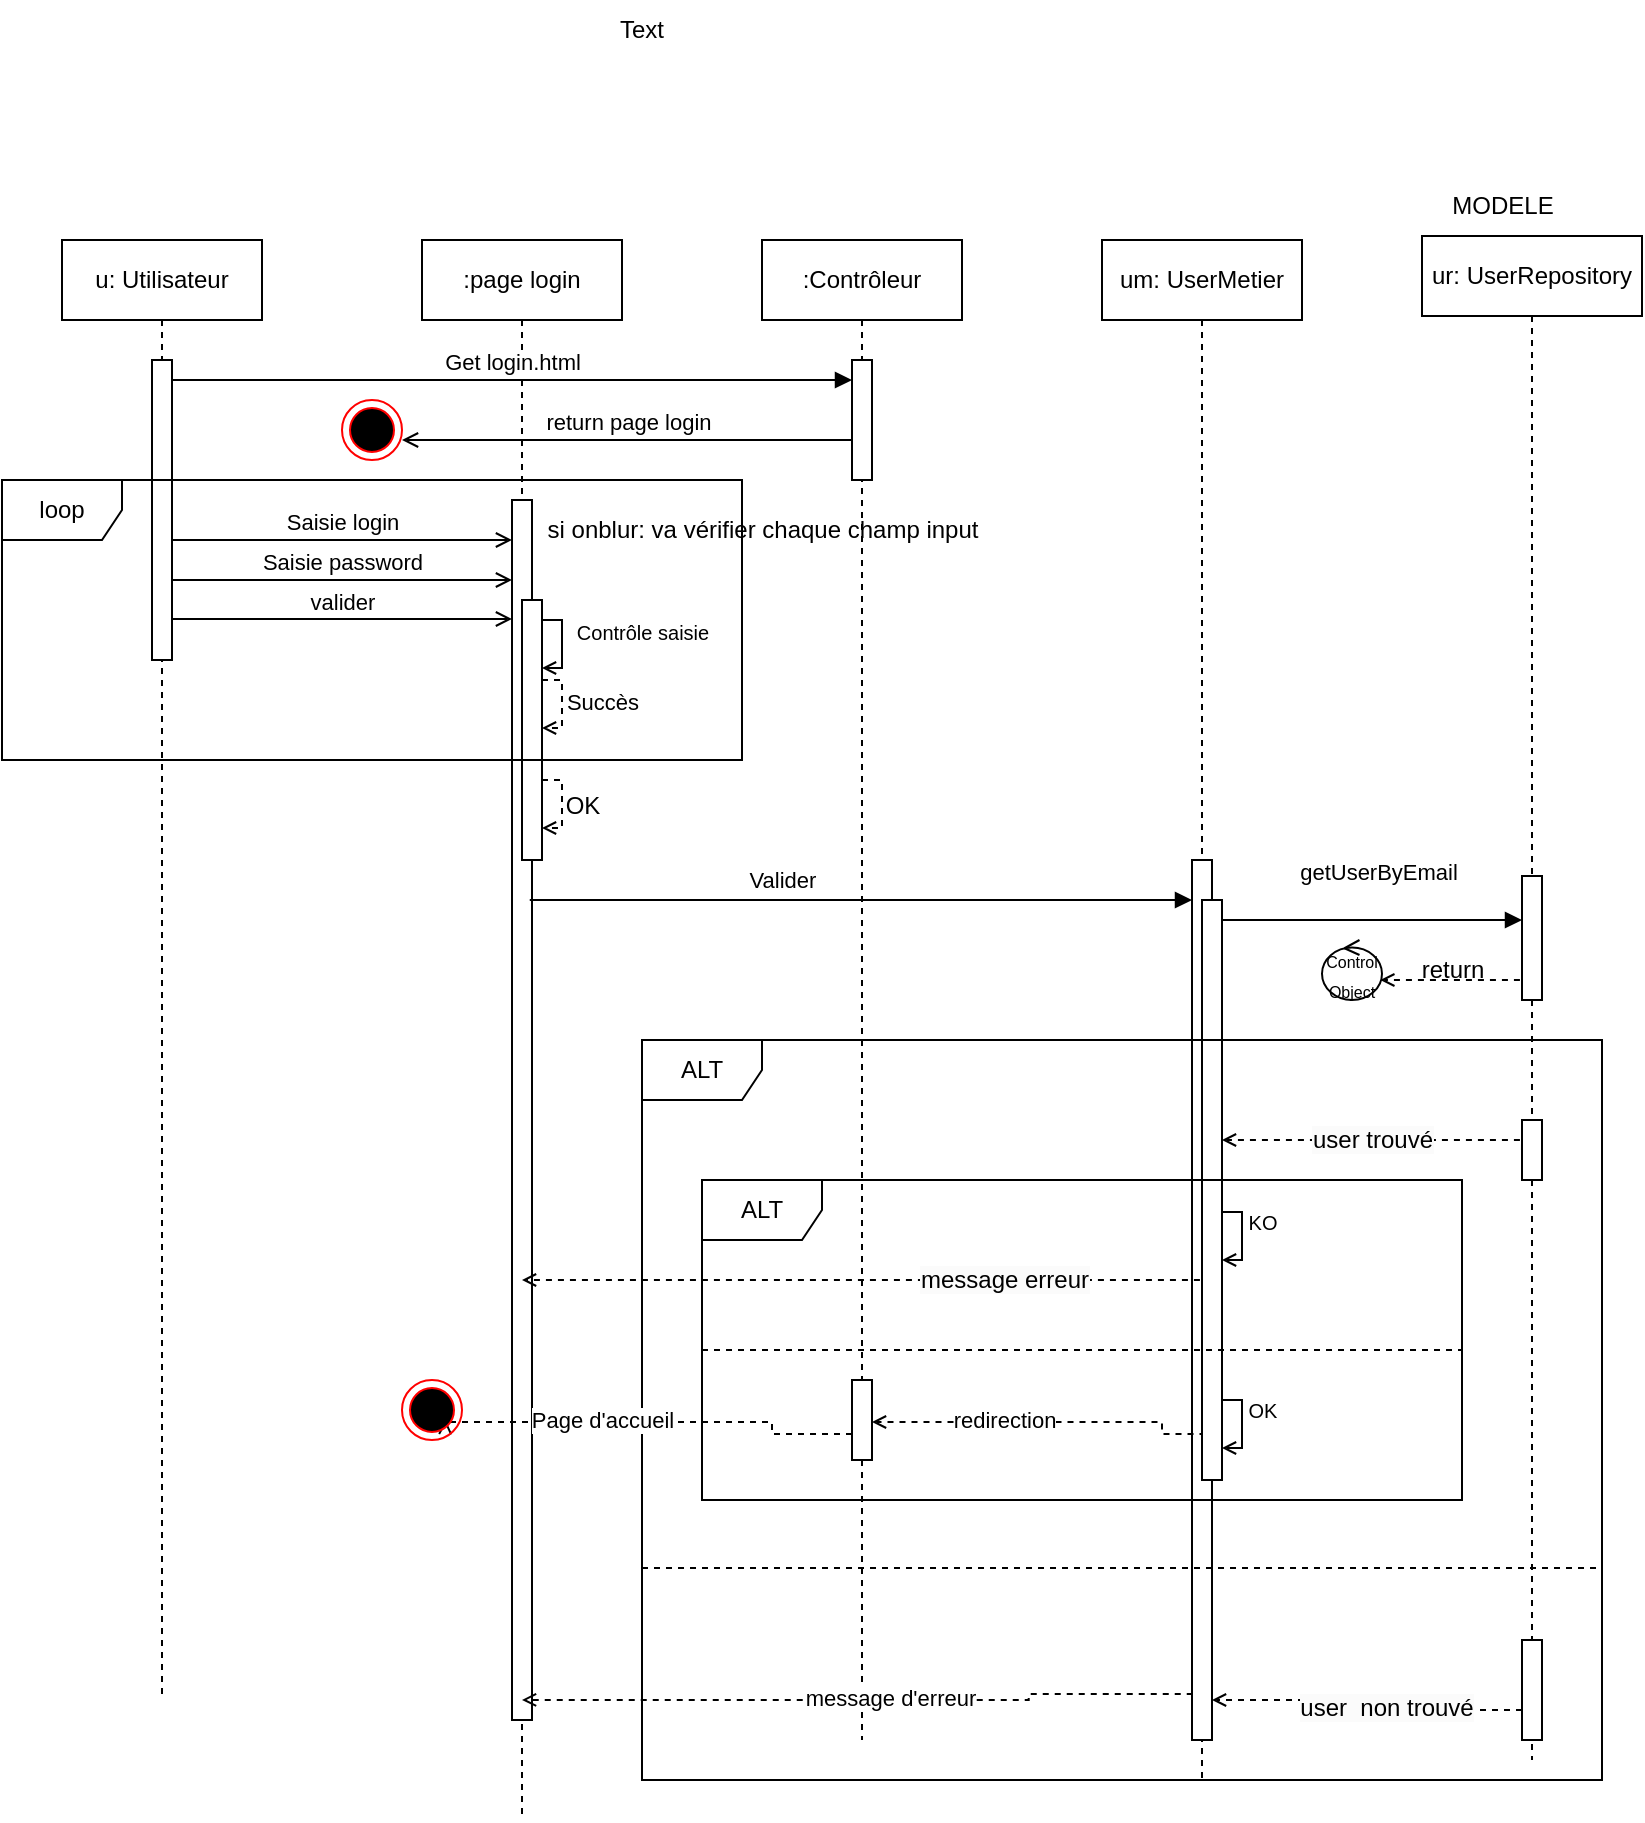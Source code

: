 <mxfile version="26.0.16">
  <diagram name="Page-1" id="2YBvvXClWsGukQMizWep">
    <mxGraphModel dx="1127" dy="1754" grid="1" gridSize="10" guides="1" tooltips="1" connect="1" arrows="1" fold="1" page="1" pageScale="1" pageWidth="850" pageHeight="1100" math="0" shadow="0">
      <root>
        <mxCell id="0" />
        <mxCell id="1" parent="0" />
        <mxCell id="aM9ryv3xv72pqoxQDRHE-1" value="u: Utilisateur" style="shape=umlLifeline;perimeter=lifelinePerimeter;whiteSpace=wrap;html=1;container=0;dropTarget=0;collapsible=0;recursiveResize=0;outlineConnect=0;portConstraint=eastwest;newEdgeStyle={&quot;edgeStyle&quot;:&quot;elbowEdgeStyle&quot;,&quot;elbow&quot;:&quot;vertical&quot;,&quot;curved&quot;:0,&quot;rounded&quot;:0};" parent="1" vertex="1">
          <mxGeometry x="40" y="40" width="100" height="730" as="geometry" />
        </mxCell>
        <mxCell id="aM9ryv3xv72pqoxQDRHE-2" value="" style="html=1;points=[];perimeter=orthogonalPerimeter;outlineConnect=0;targetShapes=umlLifeline;portConstraint=eastwest;newEdgeStyle={&quot;edgeStyle&quot;:&quot;elbowEdgeStyle&quot;,&quot;elbow&quot;:&quot;vertical&quot;,&quot;curved&quot;:0,&quot;rounded&quot;:0};" parent="aM9ryv3xv72pqoxQDRHE-1" vertex="1">
          <mxGeometry x="45" y="60" width="10" height="150" as="geometry" />
        </mxCell>
        <mxCell id="aM9ryv3xv72pqoxQDRHE-5" value=":page login" style="shape=umlLifeline;perimeter=lifelinePerimeter;whiteSpace=wrap;html=1;container=0;dropTarget=0;collapsible=0;recursiveResize=0;outlineConnect=0;portConstraint=eastwest;newEdgeStyle={&quot;edgeStyle&quot;:&quot;elbowEdgeStyle&quot;,&quot;elbow&quot;:&quot;vertical&quot;,&quot;curved&quot;:0,&quot;rounded&quot;:0};" parent="1" vertex="1">
          <mxGeometry x="220" y="40" width="100" height="790" as="geometry" />
        </mxCell>
        <mxCell id="aM9ryv3xv72pqoxQDRHE-4" value="" style="html=1;points=[];perimeter=orthogonalPerimeter;outlineConnect=0;targetShapes=umlLifeline;portConstraint=eastwest;newEdgeStyle={&quot;edgeStyle&quot;:&quot;elbowEdgeStyle&quot;,&quot;elbow&quot;:&quot;vertical&quot;,&quot;curved&quot;:0,&quot;rounded&quot;:0};" parent="aM9ryv3xv72pqoxQDRHE-5" vertex="1">
          <mxGeometry x="45" y="130" width="10" height="610" as="geometry" />
        </mxCell>
        <mxCell id="Oka1aH1QjVQX9ctEmZQZ-10" value="" style="html=1;points=[];perimeter=orthogonalPerimeter;outlineConnect=0;targetShapes=umlLifeline;portConstraint=eastwest;newEdgeStyle={&quot;edgeStyle&quot;:&quot;elbowEdgeStyle&quot;,&quot;elbow&quot;:&quot;vertical&quot;,&quot;curved&quot;:0,&quot;rounded&quot;:0};" parent="aM9ryv3xv72pqoxQDRHE-5" vertex="1">
          <mxGeometry x="50" y="180" width="10" height="130" as="geometry" />
        </mxCell>
        <mxCell id="Oka1aH1QjVQX9ctEmZQZ-11" value="&lt;font style=&quot;font-size: 10px;&quot;&gt;&lt;font style=&quot;&quot;&gt;Contrôle&lt;/font&gt;&amp;nbsp;saisie&lt;/font&gt;" style="html=1;verticalAlign=bottom;endArrow=open;edgeStyle=orthogonalEdgeStyle;elbow=vertical;rounded=0;endFill=0;jumpSize=4;startSize=4;endSize=5;" parent="aM9ryv3xv72pqoxQDRHE-5" edge="1">
          <mxGeometry x="0.114" y="40" relative="1" as="geometry">
            <mxPoint x="60" y="190" as="sourcePoint" />
            <Array as="points">
              <mxPoint x="70" y="190" />
            </Array>
            <mxPoint x="60" y="214" as="targetPoint" />
            <mxPoint as="offset" />
          </mxGeometry>
        </mxCell>
        <mxCell id="Oka1aH1QjVQX9ctEmZQZ-34" value="" style="html=1;verticalAlign=bottom;endArrow=open;edgeStyle=orthogonalEdgeStyle;elbow=vertical;rounded=0;endFill=0;jumpSize=4;startSize=4;endSize=5;dashed=1;" parent="aM9ryv3xv72pqoxQDRHE-5" source="Oka1aH1QjVQX9ctEmZQZ-10" target="Oka1aH1QjVQX9ctEmZQZ-10" edge="1">
          <mxGeometry x="-0.091" y="10" relative="1" as="geometry">
            <mxPoint x="60" y="270" as="sourcePoint" />
            <Array as="points">
              <mxPoint x="70" y="270" />
              <mxPoint x="70" y="294" />
            </Array>
            <mxPoint x="60" y="294" as="targetPoint" />
            <mxPoint as="offset" />
          </mxGeometry>
        </mxCell>
        <mxCell id="aM9ryv3xv72pqoxQDRHE-7" value="Get login.html" style="html=1;verticalAlign=bottom;endArrow=block;edgeStyle=elbowEdgeStyle;elbow=horizontal;curved=0;rounded=0;" parent="1" source="aM9ryv3xv72pqoxQDRHE-2" target="Oka1aH1QjVQX9ctEmZQZ-2" edge="1">
          <mxGeometry relative="1" as="geometry">
            <mxPoint x="195" y="130" as="sourcePoint" />
            <Array as="points">
              <mxPoint x="350" y="110" />
              <mxPoint x="180" y="120" />
            </Array>
          </mxGeometry>
        </mxCell>
        <mxCell id="aM9ryv3xv72pqoxQDRHE-9" value="return page login" style="html=1;verticalAlign=bottom;endArrow=open;edgeStyle=elbowEdgeStyle;elbow=vertical;curved=0;rounded=0;endFill=0;entryX=1;entryY=0.667;entryDx=0;entryDy=0;entryPerimeter=0;" parent="1" source="Oka1aH1QjVQX9ctEmZQZ-2" target="Oka1aH1QjVQX9ctEmZQZ-26" edge="1">
          <mxGeometry relative="1" as="geometry">
            <mxPoint x="447.96" y="138.46" as="sourcePoint" />
            <Array as="points" />
            <mxPoint x="220.0" y="131.53" as="targetPoint" />
          </mxGeometry>
        </mxCell>
        <mxCell id="Oka1aH1QjVQX9ctEmZQZ-1" value=":Contrôleur" style="shape=umlLifeline;perimeter=lifelinePerimeter;whiteSpace=wrap;html=1;container=0;dropTarget=0;collapsible=0;recursiveResize=0;outlineConnect=0;portConstraint=eastwest;newEdgeStyle={&quot;edgeStyle&quot;:&quot;elbowEdgeStyle&quot;,&quot;elbow&quot;:&quot;vertical&quot;,&quot;curved&quot;:0,&quot;rounded&quot;:0};" parent="1" vertex="1">
          <mxGeometry x="390" y="40" width="100" height="750" as="geometry" />
        </mxCell>
        <mxCell id="Oka1aH1QjVQX9ctEmZQZ-2" value="" style="html=1;points=[];perimeter=orthogonalPerimeter;outlineConnect=0;targetShapes=umlLifeline;portConstraint=eastwest;newEdgeStyle={&quot;edgeStyle&quot;:&quot;elbowEdgeStyle&quot;,&quot;elbow&quot;:&quot;vertical&quot;,&quot;curved&quot;:0,&quot;rounded&quot;:0};" parent="Oka1aH1QjVQX9ctEmZQZ-1" vertex="1">
          <mxGeometry x="45" y="60" width="10" height="60" as="geometry" />
        </mxCell>
        <mxCell id="Oka1aH1QjVQX9ctEmZQZ-3" value="um: UserMetier" style="shape=umlLifeline;perimeter=lifelinePerimeter;whiteSpace=wrap;html=1;container=0;dropTarget=0;collapsible=0;recursiveResize=0;outlineConnect=0;portConstraint=eastwest;newEdgeStyle={&quot;edgeStyle&quot;:&quot;elbowEdgeStyle&quot;,&quot;elbow&quot;:&quot;vertical&quot;,&quot;curved&quot;:0,&quot;rounded&quot;:0};" parent="1" vertex="1">
          <mxGeometry x="560" y="40" width="100" height="770" as="geometry" />
        </mxCell>
        <mxCell id="Oka1aH1QjVQX9ctEmZQZ-4" value="" style="html=1;points=[];perimeter=orthogonalPerimeter;outlineConnect=0;targetShapes=umlLifeline;portConstraint=eastwest;newEdgeStyle={&quot;edgeStyle&quot;:&quot;elbowEdgeStyle&quot;,&quot;elbow&quot;:&quot;vertical&quot;,&quot;curved&quot;:0,&quot;rounded&quot;:0};" parent="Oka1aH1QjVQX9ctEmZQZ-3" vertex="1">
          <mxGeometry x="45" y="310" width="10" height="440" as="geometry" />
        </mxCell>
        <mxCell id="Oka1aH1QjVQX9ctEmZQZ-41" value="&lt;span style=&quot;color: rgba(0, 0, 0, 0); font-family: monospace; font-size: 0px; text-align: start;&quot;&gt;%3CmxGraphModel%3E%3Croot%3E%3CmxCell%20id%3D%220%22%2F%3E%3CmxCell%20id%3D%221%22%20parent%3D%220%22%2F%3E%3CmxCell%20id%3D%222%22%20value%3D%22Succ%C3%A8s%22%20style%3D%22html%3D1%3BverticalAlign%3Dbottom%3BendArrow%3Dblock%3BedgeStyle%3DelbowEdgeStyle%3Belbow%3Dhorizontal%3Bcurved%3D0%3Brounded%3D0%3B%22%20edge%3D%221%22%20parent%3D%221%22%3E%3CmxGeometry%20x%3D%22-0.782%22%20y%3D%2290%22%20relative%3D%221%22%20as%3D%22geometry%22%3E%3CmxPoint%20x%3D%22273.88%22%20y%3D%22370%22%20as%3D%22sourcePoint%22%2F%3E%3CArray%20as%3D%22points%22%3E%3CmxPoint%20x%3D%22349.13%22%20y%3D%22370%22%2F%3E%3C%2FArray%3E%3CmxPoint%20x%3D%22605%22%20y%3D%22370%22%20as%3D%22targetPoint%22%2F%3E%3CmxPoint%20as%3D%22offset%22%2F%3E%3C%2FmxGeometry%3E%3C%2FmxCell%3E%3CmxCell%20id%3D%223%22%20value%3D%22Valider%22%20style%3D%22edgeLabel%3Bhtml%3D1%3Balign%3Dcenter%3BverticalAlign%3Dmiddle%3Bresizable%3D0%3Bpoints%3D%5B%5D%3B%22%20vertex%3D%221%22%20connectable%3D%220%22%20parent%3D%222%22%3E%3CmxGeometry%20x%3D%220.126%22%20relative%3D%221%22%20as%3D%22geometry%22%3E%3CmxPoint%20x%3D%22-61%22%20y%3D%22-10%22%20as%3D%22offset%22%2F%3E%3C%2FmxGeometry%3E%3C%2FmxCell%3E%3C%2Froot%3E%3C%2FmxGraphModel%3E&lt;/span&gt;" style="html=1;points=[];perimeter=orthogonalPerimeter;outlineConnect=0;targetShapes=umlLifeline;portConstraint=eastwest;newEdgeStyle={&quot;edgeStyle&quot;:&quot;elbowEdgeStyle&quot;,&quot;elbow&quot;:&quot;vertical&quot;,&quot;curved&quot;:0,&quot;rounded&quot;:0};" parent="Oka1aH1QjVQX9ctEmZQZ-3" vertex="1">
          <mxGeometry x="50" y="330" width="10" height="290" as="geometry" />
        </mxCell>
        <mxCell id="Oka1aH1QjVQX9ctEmZQZ-5" value="ur: UserRepository" style="shape=umlLifeline;perimeter=lifelinePerimeter;whiteSpace=wrap;html=1;container=0;dropTarget=0;collapsible=0;recursiveResize=0;outlineConnect=0;portConstraint=eastwest;newEdgeStyle={&quot;edgeStyle&quot;:&quot;elbowEdgeStyle&quot;,&quot;elbow&quot;:&quot;vertical&quot;,&quot;curved&quot;:0,&quot;rounded&quot;:0};" parent="1" vertex="1">
          <mxGeometry x="720" y="38" width="110" height="762" as="geometry" />
        </mxCell>
        <mxCell id="Oka1aH1QjVQX9ctEmZQZ-6" value="&lt;span style=&quot;color: rgba(0, 0, 0, 0); font-family: monospace; font-size: 0px; text-align: start;&quot;&gt;%3CmxGraphModel%3E%3Croot%3E%3CmxCell%20id%3D%220%22%2F%3E%3CmxCell%20id%3D%221%22%20parent%3D%220%22%2F%3E%3CmxCell%20id%3D%222%22%20value%3D%22Succ%C3%A8s%22%20style%3D%22html%3D1%3BverticalAlign%3Dbottom%3BendArrow%3Dblock%3BedgeStyle%3DelbowEdgeStyle%3Belbow%3Dhorizontal%3Bcurved%3D0%3Brounded%3D0%3B%22%20edge%3D%221%22%20parent%3D%221%22%3E%3CmxGeometry%20x%3D%22-0.782%22%20y%3D%2290%22%20relative%3D%221%22%20as%3D%22geometry%22%3E%3CmxPoint%20x%3D%22273.88%22%20y%3D%22370%22%20as%3D%22sourcePoint%22%2F%3E%3CArray%20as%3D%22points%22%3E%3CmxPoint%20x%3D%22349.13%22%20y%3D%22370%22%2F%3E%3C%2FArray%3E%3CmxPoint%20x%3D%22605%22%20y%3D%22370%22%20as%3D%22targetPoint%22%2F%3E%3CmxPoint%20as%3D%22offset%22%2F%3E%3C%2FmxGeometry%3E%3C%2FmxCell%3E%3CmxCell%20id%3D%223%22%20value%3D%22Valider%22%20style%3D%22edgeLabel%3Bhtml%3D1%3Balign%3Dcenter%3BverticalAlign%3Dmiddle%3Bresizable%3D0%3Bpoints%3D%5B%5D%3B%22%20vertex%3D%221%22%20connectable%3D%220%22%20parent%3D%222%22%3E%3CmxGeometry%20x%3D%220.126%22%20relative%3D%221%22%20as%3D%22geometry%22%3E%3CmxPoint%20x%3D%22-61%22%20y%3D%22-10%22%20as%3D%22offset%22%2F%3E%3C%2FmxGeometry%3E%3C%2FmxCell%3E%3C%2Froot%3E%3C%2FmxGraphModel%3E&lt;/span&gt;" style="html=1;points=[];perimeter=orthogonalPerimeter;outlineConnect=0;targetShapes=umlLifeline;portConstraint=eastwest;newEdgeStyle={&quot;edgeStyle&quot;:&quot;elbowEdgeStyle&quot;,&quot;elbow&quot;:&quot;vertical&quot;,&quot;curved&quot;:0,&quot;rounded&quot;:0};" parent="Oka1aH1QjVQX9ctEmZQZ-5" vertex="1">
          <mxGeometry x="50" y="320" width="10" height="62" as="geometry" />
        </mxCell>
        <mxCell id="Oka1aH1QjVQX9ctEmZQZ-8" value="Saisie login" style="html=1;verticalAlign=bottom;endArrow=open;edgeStyle=elbowEdgeStyle;elbow=vertical;curved=0;rounded=0;endFill=0;" parent="1" source="aM9ryv3xv72pqoxQDRHE-2" target="aM9ryv3xv72pqoxQDRHE-4" edge="1">
          <mxGeometry relative="1" as="geometry">
            <mxPoint x="120" y="180" as="sourcePoint" />
            <Array as="points">
              <mxPoint x="230" y="190" />
            </Array>
            <mxPoint x="262.5" y="180" as="targetPoint" />
          </mxGeometry>
        </mxCell>
        <mxCell id="Oka1aH1QjVQX9ctEmZQZ-9" value="Saisie password" style="html=1;verticalAlign=bottom;endArrow=open;edgeStyle=elbowEdgeStyle;elbow=vertical;curved=0;rounded=0;endFill=0;" parent="1" source="aM9ryv3xv72pqoxQDRHE-2" target="aM9ryv3xv72pqoxQDRHE-4" edge="1">
          <mxGeometry relative="1" as="geometry">
            <mxPoint x="100" y="200" as="sourcePoint" />
            <Array as="points">
              <mxPoint x="220" y="210" />
              <mxPoint x="185" y="200" />
            </Array>
            <mxPoint x="262.5" y="200" as="targetPoint" />
          </mxGeometry>
        </mxCell>
        <mxCell id="Oka1aH1QjVQX9ctEmZQZ-14" value="" style="html=1;verticalAlign=bottom;endArrow=open;edgeStyle=orthogonalEdgeStyle;elbow=vertical;rounded=0;endFill=0;jumpSize=4;startSize=4;endSize=5;dashed=1;" parent="1" edge="1">
          <mxGeometry x="-0.091" y="10" relative="1" as="geometry">
            <mxPoint x="280" y="260" as="sourcePoint" />
            <Array as="points">
              <mxPoint x="290" y="260" />
            </Array>
            <mxPoint x="280" y="284" as="targetPoint" />
            <mxPoint as="offset" />
          </mxGeometry>
        </mxCell>
        <mxCell id="Oka1aH1QjVQX9ctEmZQZ-15" value="Succès" style="html=1;verticalAlign=bottom;endArrow=block;edgeStyle=elbowEdgeStyle;elbow=horizontal;curved=0;rounded=0;" parent="1" target="Oka1aH1QjVQX9ctEmZQZ-4" edge="1">
          <mxGeometry x="-0.782" y="90" relative="1" as="geometry">
            <mxPoint x="273.88" y="370" as="sourcePoint" />
            <Array as="points">
              <mxPoint x="349.13" y="370" />
            </Array>
            <mxPoint x="606.13" y="370" as="targetPoint" />
            <mxPoint as="offset" />
          </mxGeometry>
        </mxCell>
        <mxCell id="Oka1aH1QjVQX9ctEmZQZ-20" value="Valider" style="edgeLabel;html=1;align=center;verticalAlign=middle;resizable=0;points=[];" parent="Oka1aH1QjVQX9ctEmZQZ-15" vertex="1" connectable="0">
          <mxGeometry x="0.126" relative="1" as="geometry">
            <mxPoint x="-61" y="-10" as="offset" />
          </mxGeometry>
        </mxCell>
        <mxCell id="Oka1aH1QjVQX9ctEmZQZ-22" value="getUserByEmail" style="html=1;verticalAlign=bottom;endArrow=block;elbow=vertical;rounded=0;" parent="1" source="Oka1aH1QjVQX9ctEmZQZ-41" edge="1">
          <mxGeometry x="0.033" y="15" relative="1" as="geometry">
            <mxPoint x="625" y="380.0" as="sourcePoint" />
            <mxPoint x="770" y="380" as="targetPoint" />
            <mxPoint as="offset" />
          </mxGeometry>
        </mxCell>
        <mxCell id="Oka1aH1QjVQX9ctEmZQZ-26" value="" style="ellipse;html=1;shape=endState;fillColor=#000000;strokeColor=#ff0000;" parent="1" vertex="1">
          <mxGeometry x="180" y="120" width="30" height="30" as="geometry" />
        </mxCell>
        <mxCell id="Oka1aH1QjVQX9ctEmZQZ-27" value="valider" style="html=1;verticalAlign=bottom;endArrow=open;edgeStyle=elbowEdgeStyle;elbow=vertical;curved=0;rounded=0;endFill=0;" parent="1" source="aM9ryv3xv72pqoxQDRHE-2" target="aM9ryv3xv72pqoxQDRHE-4" edge="1">
          <mxGeometry relative="1" as="geometry">
            <mxPoint x="100" y="229.5" as="sourcePoint" />
            <Array as="points">
              <mxPoint x="190" y="229.5" />
            </Array>
            <mxPoint x="267.5" y="229.5" as="targetPoint" />
          </mxGeometry>
        </mxCell>
        <mxCell id="Oka1aH1QjVQX9ctEmZQZ-29" value="MODELE" style="text;html=1;align=center;verticalAlign=middle;resizable=0;points=[];autosize=1;strokeColor=none;fillColor=none;" parent="1" vertex="1">
          <mxGeometry x="725" y="8" width="70" height="30" as="geometry" />
        </mxCell>
        <mxCell id="Oka1aH1QjVQX9ctEmZQZ-31" value="si onblur: va vérifier chaque champ input" style="text;html=1;align=center;verticalAlign=middle;resizable=0;points=[];autosize=1;strokeColor=none;fillColor=none;" parent="1" vertex="1">
          <mxGeometry x="270" y="170" width="240" height="30" as="geometry" />
        </mxCell>
        <mxCell id="Oka1aH1QjVQX9ctEmZQZ-32" value="loop" style="shape=umlFrame;whiteSpace=wrap;html=1;pointerEvents=0;" parent="1" vertex="1">
          <mxGeometry x="10" y="160" width="370" height="140" as="geometry" />
        </mxCell>
        <mxCell id="Oka1aH1QjVQX9ctEmZQZ-35" value="OK" style="text;html=1;align=center;verticalAlign=middle;resizable=0;points=[];autosize=1;strokeColor=none;fillColor=none;" parent="1" vertex="1">
          <mxGeometry x="280" y="308" width="40" height="30" as="geometry" />
        </mxCell>
        <mxCell id="Oka1aH1QjVQX9ctEmZQZ-42" value="" style="html=1;verticalAlign=bottom;endArrow=open;edgeStyle=orthogonalEdgeStyle;elbow=vertical;rounded=0;endFill=0;jumpSize=4;startSize=4;endSize=5;dashed=1;" parent="1" target="Oka1aH1QjVQX9ctEmZQZ-57" edge="1">
          <mxGeometry x="-0.091" y="10" relative="1" as="geometry">
            <mxPoint x="770" y="414.966" as="sourcePoint" />
            <Array as="points">
              <mxPoint x="770" y="410" />
            </Array>
            <mxPoint x="700" y="410" as="targetPoint" />
            <mxPoint as="offset" />
          </mxGeometry>
        </mxCell>
        <mxCell id="Oka1aH1QjVQX9ctEmZQZ-43" value="return" style="text;html=1;align=center;verticalAlign=middle;resizable=0;points=[];autosize=1;strokeColor=none;fillColor=none;" parent="1" vertex="1">
          <mxGeometry x="710" y="390" width="50" height="30" as="geometry" />
        </mxCell>
        <mxCell id="Oka1aH1QjVQX9ctEmZQZ-45" value="ALT" style="shape=umlFrame;whiteSpace=wrap;html=1;pointerEvents=0;" parent="1" vertex="1">
          <mxGeometry x="330" y="440" width="480" height="370" as="geometry" />
        </mxCell>
        <mxCell id="Oka1aH1QjVQX9ctEmZQZ-46" value="" style="line;strokeWidth=1;fillColor=none;align=left;verticalAlign=middle;spacingTop=-1;spacingLeft=3;spacingRight=3;rotatable=0;labelPosition=right;points=[];portConstraint=eastwest;strokeColor=inherit;dashed=1;" parent="1" vertex="1">
          <mxGeometry x="330" y="700" width="480" height="8" as="geometry" />
        </mxCell>
        <mxCell id="Oka1aH1QjVQX9ctEmZQZ-47" value="&lt;span style=&quot;color: rgba(0, 0, 0, 0); font-family: monospace; font-size: 0px; text-align: start;&quot;&gt;%3CmxGraphModel%3E%3Croot%3E%3CmxCell%20id%3D%220%22%2F%3E%3CmxCell%20id%3D%221%22%20parent%3D%220%22%2F%3E%3CmxCell%20id%3D%222%22%20value%3D%22Succ%C3%A8s%22%20style%3D%22html%3D1%3BverticalAlign%3Dbottom%3BendArrow%3Dblock%3BedgeStyle%3DelbowEdgeStyle%3Belbow%3Dhorizontal%3Bcurved%3D0%3Brounded%3D0%3B%22%20edge%3D%221%22%20parent%3D%221%22%3E%3CmxGeometry%20x%3D%22-0.782%22%20y%3D%2290%22%20relative%3D%221%22%20as%3D%22geometry%22%3E%3CmxPoint%20x%3D%22273.88%22%20y%3D%22370%22%20as%3D%22sourcePoint%22%2F%3E%3CArray%20as%3D%22points%22%3E%3CmxPoint%20x%3D%22349.13%22%20y%3D%22370%22%2F%3E%3C%2FArray%3E%3CmxPoint%20x%3D%22605%22%20y%3D%22370%22%20as%3D%22targetPoint%22%2F%3E%3CmxPoint%20as%3D%22offset%22%2F%3E%3C%2FmxGeometry%3E%3C%2FmxCell%3E%3CmxCell%20id%3D%223%22%20value%3D%22Valider%22%20style%3D%22edgeLabel%3Bhtml%3D1%3Balign%3Dcenter%3BverticalAlign%3Dmiddle%3Bresizable%3D0%3Bpoints%3D%5B%5D%3B%22%20vertex%3D%221%22%20connectable%3D%220%22%20parent%3D%222%22%3E%3CmxGeometry%20x%3D%220.126%22%20relative%3D%221%22%20as%3D%22geometry%22%3E%3CmxPoint%20x%3D%22-61%22%20y%3D%22-10%22%20as%3D%22offset%22%2F%3E%3C%2FmxGeometry%3E%3C%2FmxCell%3E%3C%2Froot%3E%3C%2FmxGraphModel%3E&lt;/span&gt;" style="html=1;points=[];perimeter=orthogonalPerimeter;outlineConnect=0;targetShapes=umlLifeline;portConstraint=eastwest;newEdgeStyle={&quot;edgeStyle&quot;:&quot;elbowEdgeStyle&quot;,&quot;elbow&quot;:&quot;vertical&quot;,&quot;curved&quot;:0,&quot;rounded&quot;:0};" parent="1" vertex="1">
          <mxGeometry x="770" y="480" width="10" height="30" as="geometry" />
        </mxCell>
        <mxCell id="Oka1aH1QjVQX9ctEmZQZ-48" value="&lt;span style=&quot;color: rgba(0, 0, 0, 0); font-family: monospace; font-size: 0px; text-align: start;&quot;&gt;%3CmxGraphModel%3E%3Croot%3E%3CmxCell%20id%3D%220%22%2F%3E%3CmxCell%20id%3D%221%22%20parent%3D%220%22%2F%3E%3CmxCell%20id%3D%222%22%20value%3D%22Succ%C3%A8s%22%20style%3D%22html%3D1%3BverticalAlign%3Dbottom%3BendArrow%3Dblock%3BedgeStyle%3DelbowEdgeStyle%3Belbow%3Dhorizontal%3Bcurved%3D0%3Brounded%3D0%3B%22%20edge%3D%221%22%20parent%3D%221%22%3E%3CmxGeometry%20x%3D%22-0.782%22%20y%3D%2290%22%20relative%3D%221%22%20as%3D%22geometry%22%3E%3CmxPoint%20x%3D%22273.88%22%20y%3D%22370%22%20as%3D%22sourcePoint%22%2F%3E%3CArray%20as%3D%22points%22%3E%3CmxPoint%20x%3D%22349.13%22%20y%3D%22370%22%2F%3E%3C%2FArray%3E%3CmxPoint%20x%3D%22605%22%20y%3D%22370%22%20as%3D%22targetPoint%22%2F%3E%3CmxPoint%20as%3D%22offset%22%2F%3E%3C%2FmxGeometry%3E%3C%2FmxCell%3E%3CmxCell%20id%3D%223%22%20value%3D%22Valider%22%20style%3D%22edgeLabel%3Bhtml%3D1%3Balign%3Dcenter%3BverticalAlign%3Dmiddle%3Bresizable%3D0%3Bpoints%3D%5B%5D%3B%22%20vertex%3D%221%22%20connectable%3D%220%22%20parent%3D%222%22%3E%3CmxGeometry%20x%3D%220.126%22%20relative%3D%221%22%20as%3D%22geometry%22%3E%3CmxPoint%20x%3D%22-61%22%20y%3D%22-10%22%20as%3D%22offset%22%2F%3E%3C%2FmxGeometry%3E%3C%2FmxCell%3E%3C%2Froot%3E%3C%2FmxGraphModel%3E&lt;/span&gt;" style="html=1;points=[];perimeter=orthogonalPerimeter;outlineConnect=0;targetShapes=umlLifeline;portConstraint=eastwest;newEdgeStyle={&quot;edgeStyle&quot;:&quot;elbowEdgeStyle&quot;,&quot;elbow&quot;:&quot;vertical&quot;,&quot;curved&quot;:0,&quot;rounded&quot;:0};" parent="1" vertex="1">
          <mxGeometry x="770" y="740" width="10" height="50" as="geometry" />
        </mxCell>
        <mxCell id="Oka1aH1QjVQX9ctEmZQZ-49" value="" style="html=1;verticalAlign=bottom;endArrow=open;edgeStyle=orthogonalEdgeStyle;elbow=vertical;rounded=0;endFill=0;jumpSize=4;startSize=4;endSize=5;dashed=1;" parent="1" edge="1">
          <mxGeometry x="-0.091" y="10" relative="1" as="geometry">
            <mxPoint x="769.98" y="494.966" as="sourcePoint" />
            <Array as="points">
              <mxPoint x="769.98" y="490" />
            </Array>
            <mxPoint x="619.98" y="490" as="targetPoint" />
            <mxPoint as="offset" />
          </mxGeometry>
        </mxCell>
        <mxCell id="Oka1aH1QjVQX9ctEmZQZ-61" value="&lt;span style=&quot;font-size: 12px; background-color: rgb(251, 251, 251);&quot;&gt;user trouvé&lt;/span&gt;" style="edgeLabel;html=1;align=center;verticalAlign=middle;resizable=0;points=[];" parent="Oka1aH1QjVQX9ctEmZQZ-49" vertex="1" connectable="0">
          <mxGeometry x="0.041" relative="1" as="geometry">
            <mxPoint as="offset" />
          </mxGeometry>
        </mxCell>
        <mxCell id="Oka1aH1QjVQX9ctEmZQZ-53" value="" style="html=1;verticalAlign=bottom;endArrow=open;edgeStyle=orthogonalEdgeStyle;elbow=vertical;rounded=0;endFill=0;jumpSize=4;startSize=4;endSize=5;dashed=1;" parent="1" source="Oka1aH1QjVQX9ctEmZQZ-48" target="Oka1aH1QjVQX9ctEmZQZ-4" edge="1">
          <mxGeometry x="-0.091" y="10" relative="1" as="geometry">
            <mxPoint x="769.97" y="587.486" as="sourcePoint" />
            <Array as="points">
              <mxPoint x="693" y="775" />
              <mxPoint x="693" y="770" />
            </Array>
            <mxPoint x="640" y="730" as="targetPoint" />
            <mxPoint as="offset" />
          </mxGeometry>
        </mxCell>
        <mxCell id="Oka1aH1QjVQX9ctEmZQZ-62" value="&lt;span style=&quot;font-size: 12px; background-color: rgb(251, 251, 251);&quot;&gt;user&amp;nbsp; non trouvé&lt;/span&gt;" style="edgeLabel;html=1;align=center;verticalAlign=middle;resizable=0;points=[];" parent="Oka1aH1QjVQX9ctEmZQZ-53" vertex="1" connectable="0">
          <mxGeometry x="-0.141" y="-1" relative="1" as="geometry">
            <mxPoint as="offset" />
          </mxGeometry>
        </mxCell>
        <mxCell id="Oka1aH1QjVQX9ctEmZQZ-57" value="&lt;font style=&quot;font-size: 8px;&quot;&gt;Control Object&lt;/font&gt;" style="ellipse;shape=umlControl;whiteSpace=wrap;html=1;" parent="1" vertex="1">
          <mxGeometry x="670" y="390" width="30" height="30" as="geometry" />
        </mxCell>
        <mxCell id="Oka1aH1QjVQX9ctEmZQZ-59" value="" style="html=1;verticalAlign=bottom;endArrow=open;edgeStyle=orthogonalEdgeStyle;elbow=vertical;rounded=0;endFill=0;jumpSize=4;startSize=4;endSize=5;dashed=1;" parent="1" edge="1">
          <mxGeometry x="-0.091" y="10" relative="1" as="geometry">
            <mxPoint x="605.37" y="767.003" as="sourcePoint" />
            <Array as="points">
              <mxPoint x="523.37" y="766.96" />
              <mxPoint x="523.37" y="769.96" />
            </Array>
            <mxPoint x="270.0" y="769.96" as="targetPoint" />
            <mxPoint as="offset" />
          </mxGeometry>
        </mxCell>
        <mxCell id="Oka1aH1QjVQX9ctEmZQZ-60" value="message d&#39;erreur" style="edgeLabel;html=1;align=center;verticalAlign=middle;resizable=0;points=[];" parent="Oka1aH1QjVQX9ctEmZQZ-59" vertex="1" connectable="0">
          <mxGeometry x="-0.083" y="-1" relative="1" as="geometry">
            <mxPoint as="offset" />
          </mxGeometry>
        </mxCell>
        <mxCell id="Oka1aH1QjVQX9ctEmZQZ-63" value="ALT" style="shape=umlFrame;whiteSpace=wrap;html=1;pointerEvents=0;" parent="1" vertex="1">
          <mxGeometry x="360" y="510" width="380" height="160" as="geometry" />
        </mxCell>
        <mxCell id="Oka1aH1QjVQX9ctEmZQZ-64" value="" style="line;strokeWidth=1;fillColor=none;align=left;verticalAlign=middle;spacingTop=-1;spacingLeft=3;spacingRight=3;rotatable=0;labelPosition=right;points=[];portConstraint=eastwest;strokeColor=inherit;dashed=1;" parent="1" vertex="1">
          <mxGeometry x="360" y="591" width="380" height="8" as="geometry" />
        </mxCell>
        <mxCell id="Oka1aH1QjVQX9ctEmZQZ-66" value="&lt;span style=&quot;font-size: 10px;&quot;&gt;KO&lt;/span&gt;" style="html=1;verticalAlign=bottom;endArrow=open;edgeStyle=orthogonalEdgeStyle;elbow=vertical;rounded=0;endFill=0;jumpSize=4;startSize=4;endSize=5;" parent="1" edge="1">
          <mxGeometry x="0.091" y="10" relative="1" as="geometry">
            <mxPoint x="620" y="526" as="sourcePoint" />
            <Array as="points">
              <mxPoint x="630" y="526" />
            </Array>
            <mxPoint x="620" y="550" as="targetPoint" />
            <mxPoint as="offset" />
          </mxGeometry>
        </mxCell>
        <mxCell id="Oka1aH1QjVQX9ctEmZQZ-67" value="&lt;span style=&quot;font-size: 10px;&quot;&gt;OK&lt;/span&gt;" style="html=1;verticalAlign=bottom;endArrow=open;edgeStyle=orthogonalEdgeStyle;elbow=vertical;rounded=0;endFill=0;jumpSize=4;startSize=4;endSize=5;" parent="1" edge="1">
          <mxGeometry x="0.091" y="10" relative="1" as="geometry">
            <mxPoint x="620" y="620" as="sourcePoint" />
            <Array as="points">
              <mxPoint x="630" y="620" />
            </Array>
            <mxPoint x="620" y="644" as="targetPoint" />
            <mxPoint as="offset" />
          </mxGeometry>
        </mxCell>
        <mxCell id="Oka1aH1QjVQX9ctEmZQZ-68" value="" style="html=1;verticalAlign=bottom;endArrow=open;edgeStyle=orthogonalEdgeStyle;elbow=vertical;rounded=0;endFill=0;jumpSize=4;startSize=4;endSize=5;dashed=1;" parent="1" target="aM9ryv3xv72pqoxQDRHE-5" edge="1">
          <mxGeometry x="-0.091" y="10" relative="1" as="geometry">
            <mxPoint x="610" y="564.966" as="sourcePoint" />
            <Array as="points">
              <mxPoint x="610" y="560" />
            </Array>
            <mxPoint x="460" y="560" as="targetPoint" />
            <mxPoint as="offset" />
          </mxGeometry>
        </mxCell>
        <mxCell id="Oka1aH1QjVQX9ctEmZQZ-69" value="&lt;span style=&quot;font-size: 12px; background-color: rgb(251, 251, 251);&quot;&gt;message erreur&lt;/span&gt;" style="edgeLabel;html=1;align=center;verticalAlign=middle;resizable=0;points=[];" parent="Oka1aH1QjVQX9ctEmZQZ-68" vertex="1" connectable="0">
          <mxGeometry x="0.041" relative="1" as="geometry">
            <mxPoint x="75" as="offset" />
          </mxGeometry>
        </mxCell>
        <mxCell id="Oka1aH1QjVQX9ctEmZQZ-86" value="" style="html=1;verticalAlign=bottom;endArrow=open;edgeStyle=orthogonalEdgeStyle;elbow=vertical;rounded=0;endFill=0;jumpSize=4;startSize=4;endSize=5;dashed=1;" parent="1" target="Oka1aH1QjVQX9ctEmZQZ-85" edge="1">
          <mxGeometry x="-0.091" y="10" relative="1" as="geometry">
            <mxPoint x="610" y="638.75" as="sourcePoint" />
            <Array as="points">
              <mxPoint x="610" y="637" />
              <mxPoint x="590" y="637" />
              <mxPoint x="590" y="631" />
            </Array>
            <mxPoint x="440" y="631" as="targetPoint" />
            <mxPoint as="offset" />
          </mxGeometry>
        </mxCell>
        <mxCell id="Oka1aH1QjVQX9ctEmZQZ-88" value="redirection" style="edgeLabel;html=1;align=center;verticalAlign=middle;resizable=0;points=[];" parent="Oka1aH1QjVQX9ctEmZQZ-86" vertex="1" connectable="0">
          <mxGeometry x="0.246" y="-1" relative="1" as="geometry">
            <mxPoint as="offset" />
          </mxGeometry>
        </mxCell>
        <mxCell id="Oka1aH1QjVQX9ctEmZQZ-85" value="&lt;span style=&quot;color: rgba(0, 0, 0, 0); font-family: monospace; font-size: 0px; text-align: start;&quot;&gt;%3CmxGraphModel%3E%3Croot%3E%3CmxCell%20id%3D%220%22%2F%3E%3CmxCell%20id%3D%221%22%20parent%3D%220%22%2F%3E%3CmxCell%20id%3D%222%22%20value%3D%22Succ%C3%A8s%22%20style%3D%22html%3D1%3BverticalAlign%3Dbottom%3BendArrow%3Dblock%3BedgeStyle%3DelbowEdgeStyle%3Belbow%3Dhorizontal%3Bcurved%3D0%3Brounded%3D0%3B%22%20edge%3D%221%22%20parent%3D%221%22%3E%3CmxGeometry%20x%3D%22-0.782%22%20y%3D%2290%22%20relative%3D%221%22%20as%3D%22geometry%22%3E%3CmxPoint%20x%3D%22273.88%22%20y%3D%22370%22%20as%3D%22sourcePoint%22%2F%3E%3CArray%20as%3D%22points%22%3E%3CmxPoint%20x%3D%22349.13%22%20y%3D%22370%22%2F%3E%3C%2FArray%3E%3CmxPoint%20x%3D%22605%22%20y%3D%22370%22%20as%3D%22targetPoint%22%2F%3E%3CmxPoint%20as%3D%22offset%22%2F%3E%3C%2FmxGeometry%3E%3C%2FmxCell%3E%3CmxCell%20id%3D%223%22%20value%3D%22Valider%22%20style%3D%22edgeLabel%3Bhtml%3D1%3Balign%3Dcenter%3BverticalAlign%3Dmiddle%3Bresizable%3D0%3Bpoints%3D%5B%5D%3B%22%20vertex%3D%221%22%20connectable%3D%220%22%20parent%3D%222%22%3E%3CmxGeometry%20x%3D%220.126%22%20relative%3D%221%22%20as%3D%22geometry%22%3E%3CmxPoint%20x%3D%22-61%22%20y%3D%22-10%22%20as%3D%22offset%22%2F%3E%3C%2FmxGeometry%3E%3C%2FmxCell%3E%3C%2Froot%3E%3C%2FmxGraphModel%3E&lt;/span&gt;" style="html=1;points=[];perimeter=orthogonalPerimeter;outlineConnect=0;targetShapes=umlLifeline;portConstraint=eastwest;newEdgeStyle={&quot;edgeStyle&quot;:&quot;elbowEdgeStyle&quot;,&quot;elbow&quot;:&quot;vertical&quot;,&quot;curved&quot;:0,&quot;rounded&quot;:0};" parent="1" vertex="1">
          <mxGeometry x="435" y="610" width="10" height="40" as="geometry" />
        </mxCell>
        <mxCell id="Oka1aH1QjVQX9ctEmZQZ-89" value="" style="html=1;verticalAlign=bottom;endArrow=open;edgeStyle=orthogonalEdgeStyle;elbow=vertical;rounded=0;endFill=0;jumpSize=4;startSize=4;endSize=5;dashed=1;entryX=0.728;entryY=0.665;entryDx=0;entryDy=0;entryPerimeter=0;" parent="1" source="Oka1aH1QjVQX9ctEmZQZ-85" target="Oka1aH1QjVQX9ctEmZQZ-91" edge="1">
          <mxGeometry x="-0.091" y="10" relative="1" as="geometry">
            <mxPoint x="415" y="638.87" as="sourcePoint" />
            <Array as="points">
              <mxPoint x="395" y="637" />
              <mxPoint x="395" y="631" />
              <mxPoint x="232" y="631" />
            </Array>
            <mxPoint x="250" y="631.12" as="targetPoint" />
            <mxPoint as="offset" />
          </mxGeometry>
        </mxCell>
        <mxCell id="Oka1aH1QjVQX9ctEmZQZ-90" value="Page d&#39;accueil" style="edgeLabel;html=1;align=center;verticalAlign=middle;resizable=0;points=[];" parent="Oka1aH1QjVQX9ctEmZQZ-89" vertex="1" connectable="0">
          <mxGeometry x="0.246" y="-1" relative="1" as="geometry">
            <mxPoint as="offset" />
          </mxGeometry>
        </mxCell>
        <mxCell id="Oka1aH1QjVQX9ctEmZQZ-91" value="" style="ellipse;html=1;shape=endState;fillColor=#000000;strokeColor=#ff0000;" parent="1" vertex="1">
          <mxGeometry x="210" y="610" width="30" height="30" as="geometry" />
        </mxCell>
        <mxCell id="AWyoAE3HDsUjqkQBsFtq-1" value="Text" style="text;html=1;align=center;verticalAlign=middle;whiteSpace=wrap;rounded=0;" vertex="1" parent="1">
          <mxGeometry x="300" y="-80" width="60" height="30" as="geometry" />
        </mxCell>
      </root>
    </mxGraphModel>
  </diagram>
</mxfile>
